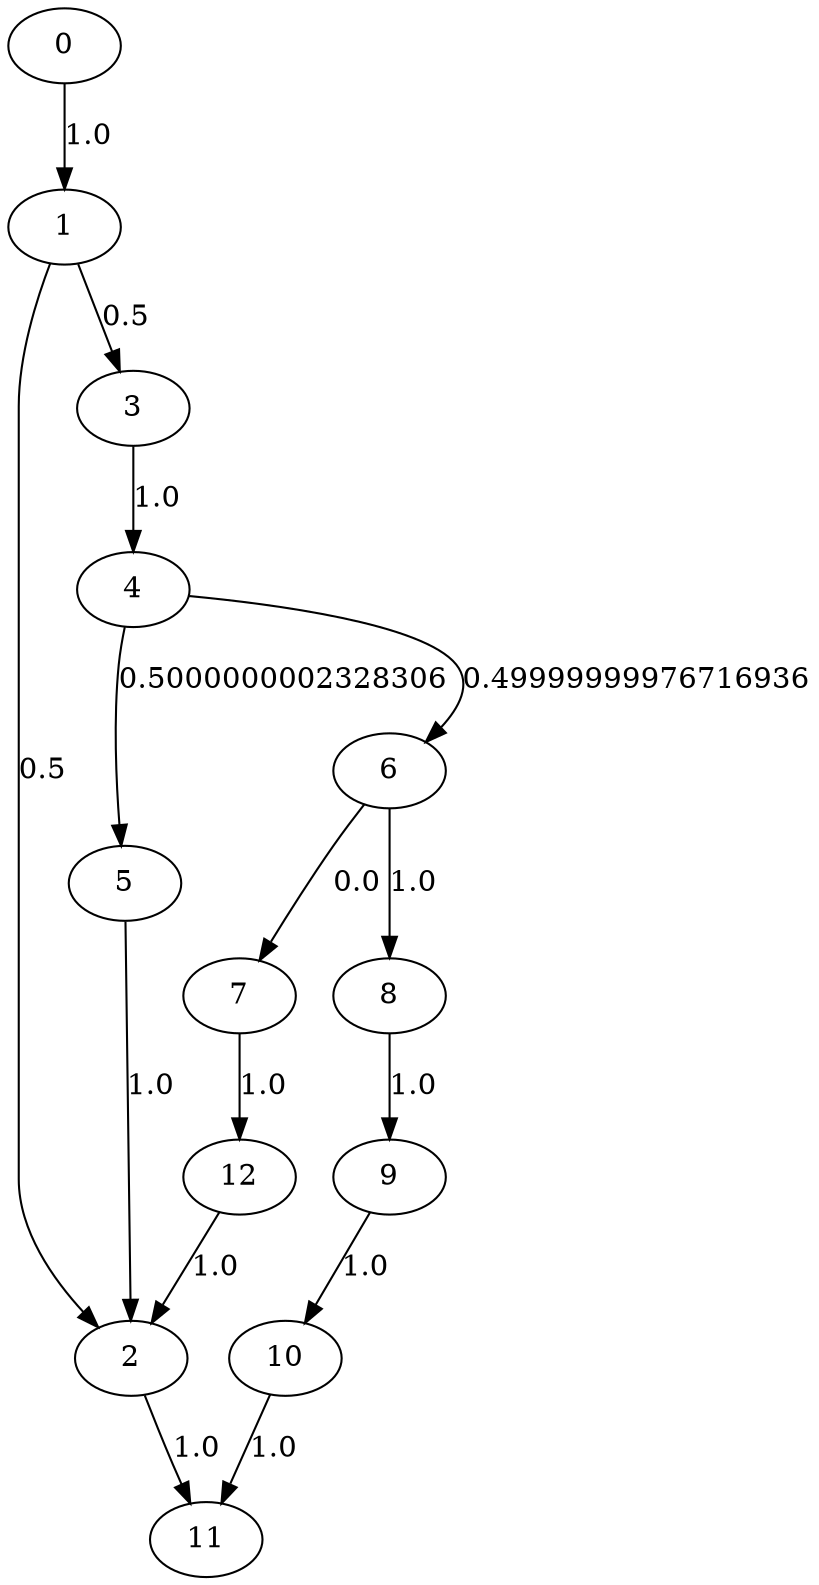 digraph {
	0 -> 1[label= "1.0"];
	1 -> 2[label= "0.5"];
	1 -> 3[label= "0.5"];
	12 -> 2[label= "1.0"];
	2 -> 11[label= "1.0"];
	3 -> 4[label= "1.0"];
	4 -> 5[label= "0.5000000002328306"];
	4 -> 6[label= "0.49999999976716936"];
	5 -> 2[label= "1.0"];
	6 -> 7[label= "0.0"];
	6 -> 8[label= "1.0"];
	7 -> 12[label= "1.0"];
	8 -> 9[label= "1.0"];
	9 -> 10[label= "1.0"];
	10 -> 11[label= "1.0"];
}